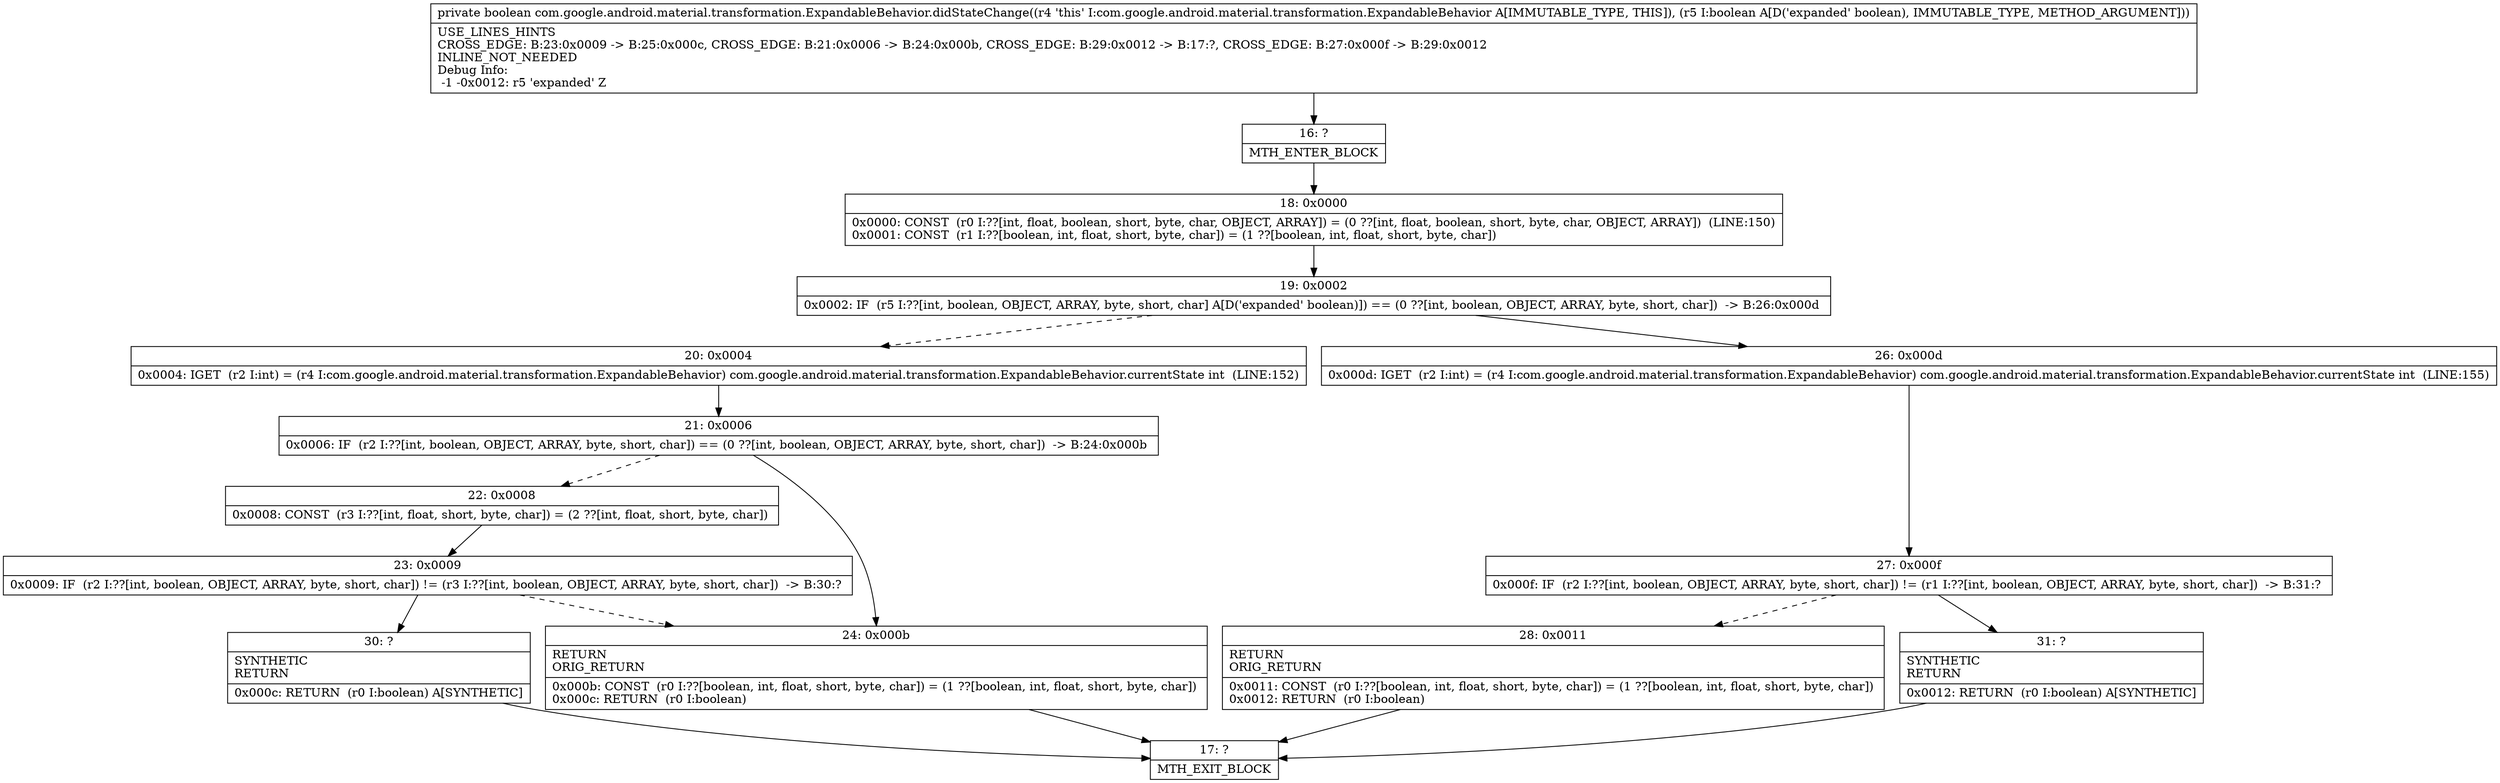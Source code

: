 digraph "CFG forcom.google.android.material.transformation.ExpandableBehavior.didStateChange(Z)Z" {
Node_16 [shape=record,label="{16\:\ ?|MTH_ENTER_BLOCK\l}"];
Node_18 [shape=record,label="{18\:\ 0x0000|0x0000: CONST  (r0 I:??[int, float, boolean, short, byte, char, OBJECT, ARRAY]) = (0 ??[int, float, boolean, short, byte, char, OBJECT, ARRAY])  (LINE:150)\l0x0001: CONST  (r1 I:??[boolean, int, float, short, byte, char]) = (1 ??[boolean, int, float, short, byte, char]) \l}"];
Node_19 [shape=record,label="{19\:\ 0x0002|0x0002: IF  (r5 I:??[int, boolean, OBJECT, ARRAY, byte, short, char] A[D('expanded' boolean)]) == (0 ??[int, boolean, OBJECT, ARRAY, byte, short, char])  \-\> B:26:0x000d \l}"];
Node_20 [shape=record,label="{20\:\ 0x0004|0x0004: IGET  (r2 I:int) = (r4 I:com.google.android.material.transformation.ExpandableBehavior) com.google.android.material.transformation.ExpandableBehavior.currentState int  (LINE:152)\l}"];
Node_21 [shape=record,label="{21\:\ 0x0006|0x0006: IF  (r2 I:??[int, boolean, OBJECT, ARRAY, byte, short, char]) == (0 ??[int, boolean, OBJECT, ARRAY, byte, short, char])  \-\> B:24:0x000b \l}"];
Node_22 [shape=record,label="{22\:\ 0x0008|0x0008: CONST  (r3 I:??[int, float, short, byte, char]) = (2 ??[int, float, short, byte, char]) \l}"];
Node_23 [shape=record,label="{23\:\ 0x0009|0x0009: IF  (r2 I:??[int, boolean, OBJECT, ARRAY, byte, short, char]) != (r3 I:??[int, boolean, OBJECT, ARRAY, byte, short, char])  \-\> B:30:? \l}"];
Node_30 [shape=record,label="{30\:\ ?|SYNTHETIC\lRETURN\l|0x000c: RETURN  (r0 I:boolean) A[SYNTHETIC]\l}"];
Node_17 [shape=record,label="{17\:\ ?|MTH_EXIT_BLOCK\l}"];
Node_24 [shape=record,label="{24\:\ 0x000b|RETURN\lORIG_RETURN\l|0x000b: CONST  (r0 I:??[boolean, int, float, short, byte, char]) = (1 ??[boolean, int, float, short, byte, char]) \l0x000c: RETURN  (r0 I:boolean) \l}"];
Node_26 [shape=record,label="{26\:\ 0x000d|0x000d: IGET  (r2 I:int) = (r4 I:com.google.android.material.transformation.ExpandableBehavior) com.google.android.material.transformation.ExpandableBehavior.currentState int  (LINE:155)\l}"];
Node_27 [shape=record,label="{27\:\ 0x000f|0x000f: IF  (r2 I:??[int, boolean, OBJECT, ARRAY, byte, short, char]) != (r1 I:??[int, boolean, OBJECT, ARRAY, byte, short, char])  \-\> B:31:? \l}"];
Node_28 [shape=record,label="{28\:\ 0x0011|RETURN\lORIG_RETURN\l|0x0011: CONST  (r0 I:??[boolean, int, float, short, byte, char]) = (1 ??[boolean, int, float, short, byte, char]) \l0x0012: RETURN  (r0 I:boolean) \l}"];
Node_31 [shape=record,label="{31\:\ ?|SYNTHETIC\lRETURN\l|0x0012: RETURN  (r0 I:boolean) A[SYNTHETIC]\l}"];
MethodNode[shape=record,label="{private boolean com.google.android.material.transformation.ExpandableBehavior.didStateChange((r4 'this' I:com.google.android.material.transformation.ExpandableBehavior A[IMMUTABLE_TYPE, THIS]), (r5 I:boolean A[D('expanded' boolean), IMMUTABLE_TYPE, METHOD_ARGUMENT]))  | USE_LINES_HINTS\lCROSS_EDGE: B:23:0x0009 \-\> B:25:0x000c, CROSS_EDGE: B:21:0x0006 \-\> B:24:0x000b, CROSS_EDGE: B:29:0x0012 \-\> B:17:?, CROSS_EDGE: B:27:0x000f \-\> B:29:0x0012\lINLINE_NOT_NEEDED\lDebug Info:\l  \-1 \-0x0012: r5 'expanded' Z\l}"];
MethodNode -> Node_16;Node_16 -> Node_18;
Node_18 -> Node_19;
Node_19 -> Node_20[style=dashed];
Node_19 -> Node_26;
Node_20 -> Node_21;
Node_21 -> Node_22[style=dashed];
Node_21 -> Node_24;
Node_22 -> Node_23;
Node_23 -> Node_24[style=dashed];
Node_23 -> Node_30;
Node_30 -> Node_17;
Node_24 -> Node_17;
Node_26 -> Node_27;
Node_27 -> Node_28[style=dashed];
Node_27 -> Node_31;
Node_28 -> Node_17;
Node_31 -> Node_17;
}


